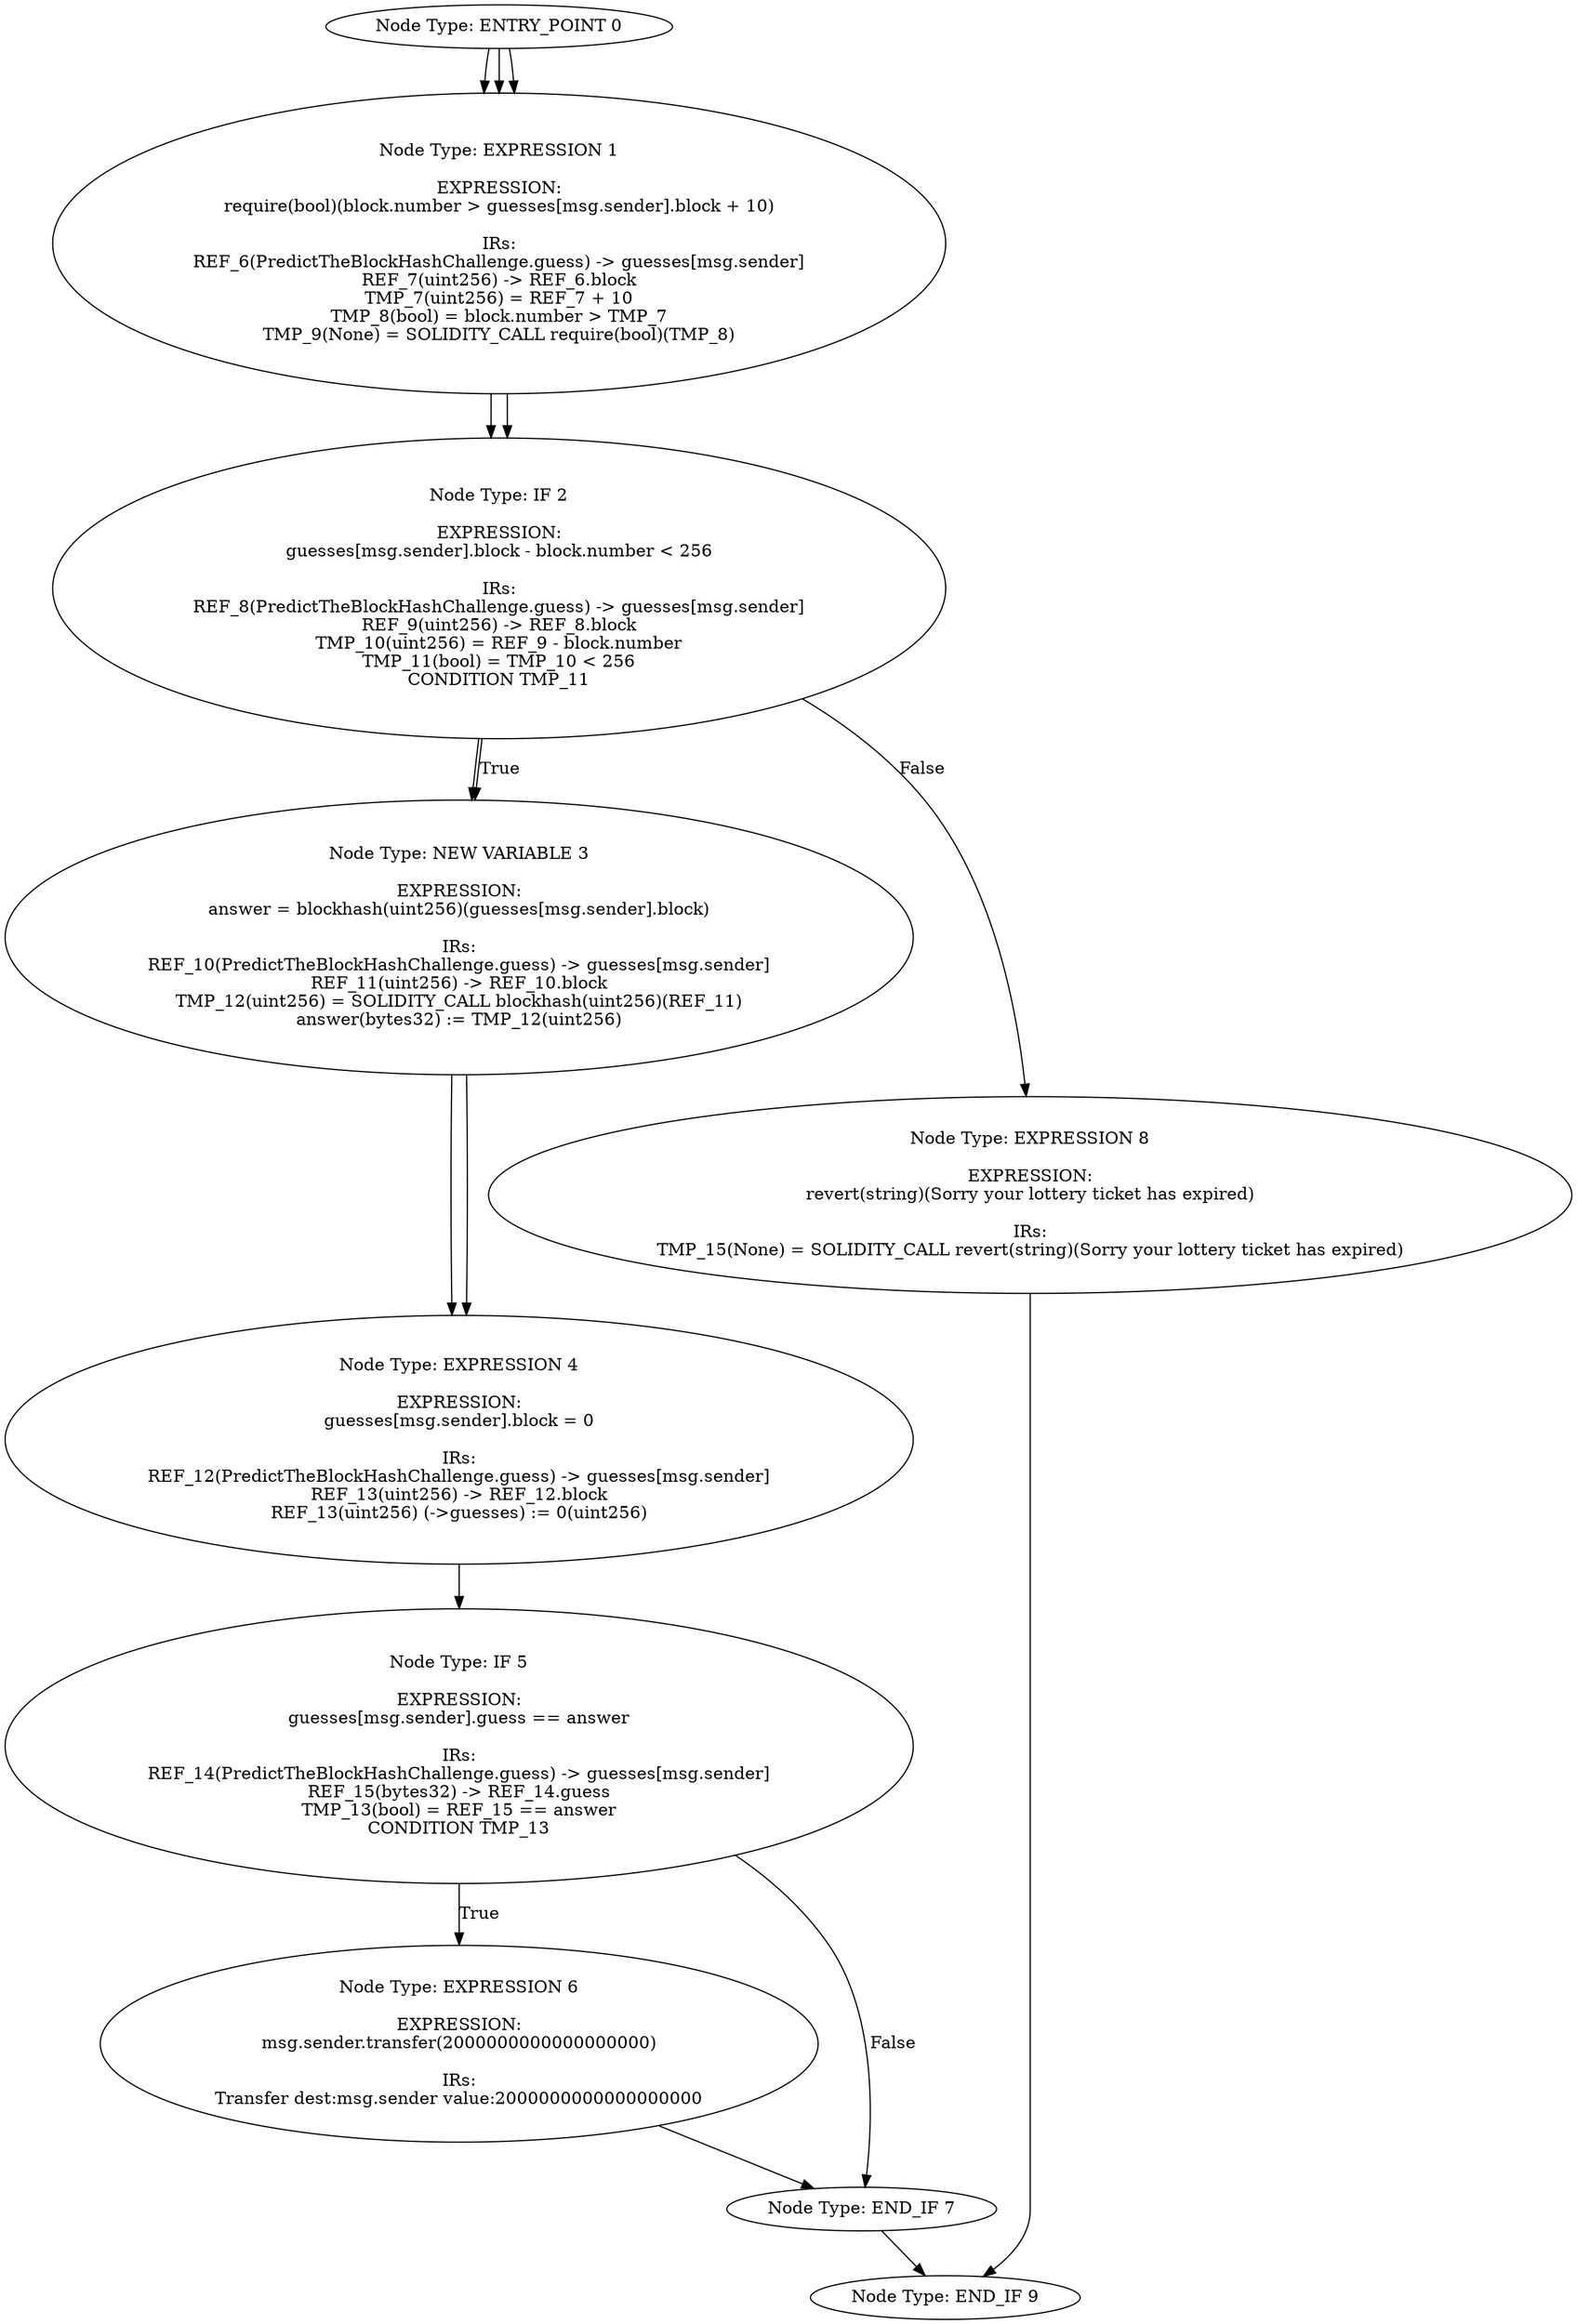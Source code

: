 digraph CFG {
0[label="Node Type: ENTRY_POINT 0
"];
0->1;
1[label="Node Type: EXPRESSION 1

EXPRESSION:
require(bool)(msg.value == 1000000000000000000)

IRs:
TMP_0(bool) = msg.value == 1000000000000000000
TMP_1(None) = SOLIDITY_CALL require(bool)(TMP_0)"];
0[label="Node Type: ENTRY_POINT 0
"];
0->1;
1[label="Node Type: EXPRESSION 1

EXPRESSION:
require(bool)(guesses[msg.sender].block == 0)

IRs:
REF_0(PredictTheBlockHashChallenge.guess) -> guesses[msg.sender]
REF_1(uint256) -> REF_0.block
TMP_2(bool) = REF_1 == 0
TMP_3(None) = SOLIDITY_CALL require(bool)(TMP_2)"];
1->2;
2[label="Node Type: EXPRESSION 2

EXPRESSION:
require(bool)(msg.value == 1000000000000000000)

IRs:
TMP_4(bool) = msg.value == 1000000000000000000
TMP_5(None) = SOLIDITY_CALL require(bool)(TMP_4)"];
2->3;
3[label="Node Type: EXPRESSION 3

EXPRESSION:
guesses[msg.sender].guess = hash

IRs:
REF_2(PredictTheBlockHashChallenge.guess) -> guesses[msg.sender]
REF_3(bytes32) -> REF_2.guess
REF_3(bytes32) (->guesses) := hash(bytes32)"];
3->4;
4[label="Node Type: EXPRESSION 4

EXPRESSION:
guesses[msg.sender].block = block.number + 1

IRs:
REF_4(PredictTheBlockHashChallenge.guess) -> guesses[msg.sender]
REF_5(uint256) -> REF_4.block
TMP_6(uint256) = block.number + 1
REF_5(uint256) (->guesses) := TMP_6(uint256)"];
0[label="Node Type: ENTRY_POINT 0
"];
0->1;
1[label="Node Type: EXPRESSION 1

EXPRESSION:
require(bool)(block.number > guesses[msg.sender].block + 10)

IRs:
REF_6(PredictTheBlockHashChallenge.guess) -> guesses[msg.sender]
REF_7(uint256) -> REF_6.block
TMP_7(uint256) = REF_7 + 10
TMP_8(bool) = block.number > TMP_7
TMP_9(None) = SOLIDITY_CALL require(bool)(TMP_8)"];
1->2;
2[label="Node Type: IF 2

EXPRESSION:
guesses[msg.sender].block - block.number < 256

IRs:
REF_8(PredictTheBlockHashChallenge.guess) -> guesses[msg.sender]
REF_9(uint256) -> REF_8.block
TMP_10(uint256) = REF_9 - block.number
TMP_11(bool) = TMP_10 < 256
CONDITION TMP_11"];
2->3[label="True"];
2->8[label="False"];
3[label="Node Type: NEW VARIABLE 3

EXPRESSION:
answer = blockhash(uint256)(guesses[msg.sender].block)

IRs:
REF_10(PredictTheBlockHashChallenge.guess) -> guesses[msg.sender]
REF_11(uint256) -> REF_10.block
TMP_12(uint256) = SOLIDITY_CALL blockhash(uint256)(REF_11)
answer(bytes32) := TMP_12(uint256)"];
3->4;
4[label="Node Type: EXPRESSION 4

EXPRESSION:
guesses[msg.sender].block = 0

IRs:
REF_12(PredictTheBlockHashChallenge.guess) -> guesses[msg.sender]
REF_13(uint256) -> REF_12.block
REF_13(uint256) (->guesses) := 0(uint256)"];
4->5;
5[label="Node Type: IF 5

EXPRESSION:
guesses[msg.sender].guess == answer

IRs:
REF_14(PredictTheBlockHashChallenge.guess) -> guesses[msg.sender]
REF_15(bytes32) -> REF_14.guess
TMP_13(bool) = REF_15 == answer
CONDITION TMP_13"];
5->6[label="True"];
5->7[label="False"];
6[label="Node Type: EXPRESSION 6

EXPRESSION:
msg.sender.transfer(2000000000000000000)

IRs:
Transfer dest:msg.sender value:2000000000000000000"];
6->7;
7[label="Node Type: END_IF 7
"];
7->9;
8[label="Node Type: EXPRESSION 8

EXPRESSION:
revert(string)(Sorry your lottery ticket has expired)

IRs:
TMP_15(None) = SOLIDITY_CALL revert(string)(Sorry your lottery ticket has expired)"];
8->9;
9[label="Node Type: END_IF 9
"];
}
